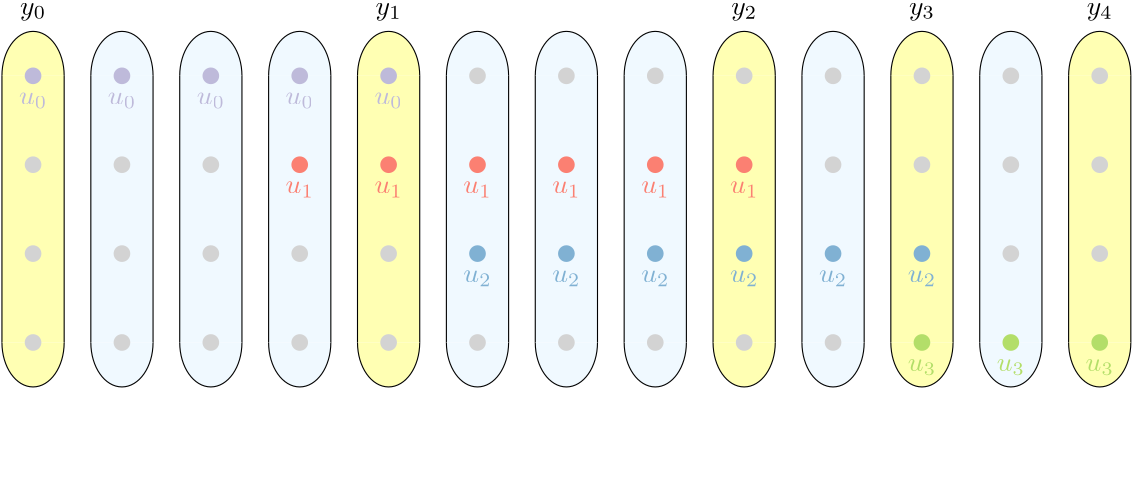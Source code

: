 <?xml version="1.0"?>
<!DOCTYPE ipe SYSTEM "ipe.dtd">
<ipe version="70218" creator="Ipe 7.2.24">
<info created="D:20220808035337" modified="D:20220808042647"/>
<ipestyle name="basic">
<symbol name="arrow/arc(spx)">
<path stroke="sym-stroke" fill="sym-stroke" pen="sym-pen">
0 0 m
-1 0.333 l
-1 -0.333 l
h
</path>
</symbol>
<symbol name="arrow/farc(spx)">
<path stroke="sym-stroke" fill="white" pen="sym-pen">
0 0 m
-1 0.333 l
-1 -0.333 l
h
</path>
</symbol>
<symbol name="arrow/ptarc(spx)">
<path stroke="sym-stroke" fill="sym-stroke" pen="sym-pen">
0 0 m
-1 0.333 l
-0.8 0 l
-1 -0.333 l
h
</path>
</symbol>
<symbol name="arrow/fptarc(spx)">
<path stroke="sym-stroke" fill="white" pen="sym-pen">
0 0 m
-1 0.333 l
-0.8 0 l
-1 -0.333 l
h
</path>
</symbol>
<symbol name="mark/circle(sx)" transformations="translations">
<path fill="sym-stroke">
0.6 0 0 0.6 0 0 e
0.4 0 0 0.4 0 0 e
</path>
</symbol>
<symbol name="mark/disk(sx)" transformations="translations">
<path fill="sym-stroke">
0.6 0 0 0.6 0 0 e
</path>
</symbol>
<symbol name="mark/fdisk(sfx)" transformations="translations">
<group>
<path fill="sym-fill">
0.5 0 0 0.5 0 0 e
</path>
<path fill="sym-stroke" fillrule="eofill">
0.6 0 0 0.6 0 0 e
0.4 0 0 0.4 0 0 e
</path>
</group>
</symbol>
<symbol name="mark/box(sx)" transformations="translations">
<path fill="sym-stroke" fillrule="eofill">
-0.6 -0.6 m
0.6 -0.6 l
0.6 0.6 l
-0.6 0.6 l
h
-0.4 -0.4 m
0.4 -0.4 l
0.4 0.4 l
-0.4 0.4 l
h
</path>
</symbol>
<symbol name="mark/square(sx)" transformations="translations">
<path fill="sym-stroke">
-0.6 -0.6 m
0.6 -0.6 l
0.6 0.6 l
-0.6 0.6 l
h
</path>
</symbol>
<symbol name="mark/fsquare(sfx)" transformations="translations">
<group>
<path fill="sym-fill">
-0.5 -0.5 m
0.5 -0.5 l
0.5 0.5 l
-0.5 0.5 l
h
</path>
<path fill="sym-stroke" fillrule="eofill">
-0.6 -0.6 m
0.6 -0.6 l
0.6 0.6 l
-0.6 0.6 l
h
-0.4 -0.4 m
0.4 -0.4 l
0.4 0.4 l
-0.4 0.4 l
h
</path>
</group>
</symbol>
<symbol name="mark/cross(sx)" transformations="translations">
<group>
<path fill="sym-stroke">
-0.43 -0.57 m
0.57 0.43 l
0.43 0.57 l
-0.57 -0.43 l
h
</path>
<path fill="sym-stroke">
-0.43 0.57 m
0.57 -0.43 l
0.43 -0.57 l
-0.57 0.43 l
h
</path>
</group>
</symbol>
<symbol name="arrow/fnormal(spx)">
<path stroke="sym-stroke" fill="white" pen="sym-pen">
0 0 m
-1 0.333 l
-1 -0.333 l
h
</path>
</symbol>
<symbol name="arrow/pointed(spx)">
<path stroke="sym-stroke" fill="sym-stroke" pen="sym-pen">
0 0 m
-1 0.333 l
-0.8 0 l
-1 -0.333 l
h
</path>
</symbol>
<symbol name="arrow/fpointed(spx)">
<path stroke="sym-stroke" fill="white" pen="sym-pen">
0 0 m
-1 0.333 l
-0.8 0 l
-1 -0.333 l
h
</path>
</symbol>
<symbol name="arrow/linear(spx)">
<path stroke="sym-stroke" pen="sym-pen">
-1 0.333 m
0 0 l
-1 -0.333 l
</path>
</symbol>
<symbol name="arrow/fdouble(spx)">
<path stroke="sym-stroke" fill="white" pen="sym-pen">
0 0 m
-1 0.333 l
-1 -0.333 l
h
-1 0 m
-2 0.333 l
-2 -0.333 l
h
</path>
</symbol>
<symbol name="arrow/double(spx)">
<path stroke="sym-stroke" fill="sym-stroke" pen="sym-pen">
0 0 m
-1 0.333 l
-1 -0.333 l
h
-1 0 m
-2 0.333 l
-2 -0.333 l
h
</path>
</symbol>
<symbol name="arrow/mid-normal(spx)">
<path stroke="sym-stroke" fill="sym-stroke" pen="sym-pen">
0.5 0 m
-0.5 0.333 l
-0.5 -0.333 l
h
</path>
</symbol>
<symbol name="arrow/mid-fnormal(spx)">
<path stroke="sym-stroke" fill="white" pen="sym-pen">
0.5 0 m
-0.5 0.333 l
-0.5 -0.333 l
h
</path>
</symbol>
<symbol name="arrow/mid-pointed(spx)">
<path stroke="sym-stroke" fill="sym-stroke" pen="sym-pen">
0.5 0 m
-0.5 0.333 l
-0.3 0 l
-0.5 -0.333 l
h
</path>
</symbol>
<symbol name="arrow/mid-fpointed(spx)">
<path stroke="sym-stroke" fill="white" pen="sym-pen">
0.5 0 m
-0.5 0.333 l
-0.3 0 l
-0.5 -0.333 l
h
</path>
</symbol>
<symbol name="arrow/mid-double(spx)">
<path stroke="sym-stroke" fill="sym-stroke" pen="sym-pen">
1 0 m
0 0.333 l
0 -0.333 l
h
0 0 m
-1 0.333 l
-1 -0.333 l
h
</path>
</symbol>
<symbol name="arrow/mid-fdouble(spx)">
<path stroke="sym-stroke" fill="white" pen="sym-pen">
1 0 m
0 0.333 l
0 -0.333 l
h
0 0 m
-1 0.333 l
-1 -0.333 l
h
</path>
</symbol>
<anglesize name="22.5 deg" value="22.5"/>
<anglesize name="30 deg" value="30"/>
<anglesize name="45 deg" value="45"/>
<anglesize name="60 deg" value="60"/>
<anglesize name="90 deg" value="90"/>
<arrowsize name="large" value="10"/>
<arrowsize name="small" value="5"/>
<arrowsize name="tiny" value="3"/>
<color name="blue" value="0 0 1"/>
<color name="brown" value="0.647 0.165 0.165"/>
<color name="darkblue" value="0 0 0.545"/>
<color name="darkcyan" value="0 0.545 0.545"/>
<color name="darkgray" value="0.663"/>
<color name="darkgreen" value="0 0.392 0"/>
<color name="darkmagenta" value="0.545 0 0.545"/>
<color name="darkorange" value="1 0.549 0"/>
<color name="darkred" value="0.545 0 0"/>
<color name="gold" value="1 0.843 0"/>
<color name="gray" value="0.745"/>
<color name="green" value="0 1 0"/>
<color name="lightblue" value="0.678 0.847 0.902"/>
<color name="lightcyan" value="0.878 1 1"/>
<color name="lightgray" value="0.827"/>
<color name="lightgreen" value="0.565 0.933 0.565"/>
<color name="lightyellow" value="1 1 0.878"/>
<color name="navy" value="0 0 0.502"/>
<color name="orange" value="1 0.647 0"/>
<color name="pink" value="1 0.753 0.796"/>
<color name="purple" value="0.627 0.125 0.941"/>
<color name="red" value="1 0 0"/>
<color name="seagreen" value="0.18 0.545 0.341"/>
<color name="turquoise" value="0.251 0.878 0.816"/>
<color name="violet" value="0.933 0.51 0.933"/>
<color name="yellow" value="1 1 0"/>
<dashstyle name="dash dot dotted" value="[4 2 1 2 1 2] 0"/>
<dashstyle name="dash dotted" value="[4 2 1 2] 0"/>
<dashstyle name="dashed" value="[4] 0"/>
<dashstyle name="dotted" value="[1 3] 0"/>
<gridsize name="10 pts (~3.5 mm)" value="10"/>
<gridsize name="14 pts (~5 mm)" value="14"/>
<gridsize name="16 pts (~6 mm)" value="16"/>
<gridsize name="20 pts (~7 mm)" value="20"/>
<gridsize name="28 pts (~10 mm)" value="28"/>
<gridsize name="32 pts (~12 mm)" value="32"/>
<gridsize name="4 pts" value="4"/>
<gridsize name="56 pts (~20 mm)" value="56"/>
<gridsize name="8 pts (~3 mm)" value="8"/>
<opacity name="10%" value="0.1"/>
<opacity name="30%" value="0.3"/>
<opacity name="50%" value="0.5"/>
<opacity name="75%" value="0.75"/>
<pen name="fat" value="1.2"/>
<pen name="heavier" value="0.8"/>
<pen name="ultrafat" value="2"/>
<symbolsize name="large" value="5"/>
<symbolsize name="small" value="2"/>
<symbolsize name="tiny" value="1.1"/>
<textsize name="Huge" value="\Huge"/>
<textsize name="LARGE" value="\LARGE"/>
<textsize name="Large" value="\Large"/>
<textsize name="footnote" value="\footnotesize"/>
<textsize name="huge" value="\huge"/>
<textsize name="large" value="\large"/>
<textsize name="small" value="\small"/>
<textsize name="tiny" value="\tiny"/>
<textstyle name="center" begin="\begin{center}" end="\end{center}"/>
<textstyle name="item" begin="\begin{itemize}\item{}" end="\end{itemize}"/>
<textstyle name="itemize" begin="\begin{itemize}" end="\end{itemize}"/>
<tiling name="falling" angle="-60" step="4" width="1"/>
<tiling name="rising" angle="30" step="4" width="1"/>
</ipestyle>
<ipestyle name="brew">
<color name="aliceblue" value="0.941 0.973 1"/>
<color name="brew1" value="0.552 0.827 0.78"/>
<color name="brew2" value="1 1 0.701"/>
<color name="brew3" value="0.745 0.729 0.854"/>
<color name="brew4" value="0.984 0.501 0.447"/>
<color name="brew5" value="0.501 0.694 0.827"/>
<color name="brew6" value="0.992 0.705 0.384"/>
<color name="brew7" value="0.701 0.87 0.411"/>
<color name="brew8" value="0.988 0.803 0.898"/>
</ipestyle>
<page>
<layer name="u_0...u_p"/>
<layer name="P"/>
<layer name="gamma"/>
<layer name="disappearing"/>
<layer name="alpha"/>
<view layers="u_0...u_p P gamma disappearing" active="gamma"/>
<view layers="u_0...u_p P gamma alpha" active="disappearing"/>
<group layer="P" matrix="1 0 0 1 384 0">
<path matrix="0.7 0 0 1 28.8 0" stroke="black" fill="brew2">
80 640 m
16 0 0 16 96 640 112 640 a
</path>
<path matrix="0.7 0 0 1 28.8 0" stroke="black" fill="brew2">
112 736 m
16 0 0 16 96 736 80 736 a
</path>
<path matrix="0.7 0 0 1 28.8 0" fill="brew2">
80 736 m
80 640 l
112 640 l
112 736 l
h
</path>
<path stroke="black" fill="brew2">
84.8 640 m
84.8 736 l
</path>
<path stroke="black" fill="brew2">
107.2 736 m
107.2 640 l
</path>
</group>
<group matrix="1 0 0 1 352 0">
<path matrix="0.7 0 0 1 28.8 0" stroke="black" fill="aliceblue">
80 640 m
16 0 0 16 96 640 112 640 a
</path>
<path matrix="0.7 0 0 1 28.8 0" stroke="black" fill="aliceblue">
112 736 m
16 0 0 16 96 736 80 736 a
</path>
<path matrix="0.7 0 0 1 28.8 0" fill="aliceblue">
80 736 m
80 640 l
112 640 l
112 736 l
h
</path>
<path stroke="black" fill="aliceblue">
84.8 640 m
84.8 736 l
</path>
<path stroke="black" fill="aliceblue">
107.2 736 m
107.2 640 l
</path>
</group>
<group matrix="1 0 0 1 320 0">
<path matrix="0.7 0 0 1 28.8 0" stroke="black" fill="brew2">
80 640 m
16 0 0 16 96 640 112 640 a
</path>
<path matrix="0.7 0 0 1 28.8 0" stroke="black" fill="brew2">
112 736 m
16 0 0 16 96 736 80 736 a
</path>
<path matrix="0.7 0 0 1 28.8 0" fill="brew2">
80 736 m
80 640 l
112 640 l
112 736 l
h
</path>
<path stroke="black" fill="brew2">
84.8 640 m
84.8 736 l
</path>
<path stroke="black" fill="brew2">
107.2 736 m
107.2 640 l
</path>
</group>
<group matrix="1 0 0 1 288 0">
<path matrix="0.7 0 0 1 28.8 0" stroke="black" fill="aliceblue">
80 640 m
16 0 0 16 96 640 112 640 a
</path>
<path matrix="0.7 0 0 1 28.8 0" stroke="black" fill="aliceblue">
112 736 m
16 0 0 16 96 736 80 736 a
</path>
<path matrix="0.7 0 0 1 28.8 0" fill="aliceblue">
80 736 m
80 640 l
112 640 l
112 736 l
h
</path>
<path stroke="black" fill="aliceblue">
84.8 640 m
84.8 736 l
</path>
<path stroke="black" fill="aliceblue">
107.2 736 m
107.2 640 l
</path>
</group>
<group matrix="1 0 0 1 256 0">
<path matrix="0.7 0 0 1 28.8 0" stroke="black" fill="brew2">
80 640 m
16 0 0 16 96 640 112 640 a
</path>
<path matrix="0.7 0 0 1 28.8 0" stroke="black" fill="brew2">
112 736 m
16 0 0 16 96 736 80 736 a
</path>
<path matrix="0.7 0 0 1 28.8 0" fill="brew2">
80 736 m
80 640 l
112 640 l
112 736 l
h
</path>
<path stroke="black" fill="brew2">
84.8 640 m
84.8 736 l
</path>
<path stroke="black" fill="brew2">
107.2 736 m
107.2 640 l
</path>
</group>
<group matrix="1 0 0 1 224 0">
<path matrix="0.7 0 0 1 28.8 0" stroke="black" fill="aliceblue">
80 640 m
16 0 0 16 96 640 112 640 a
</path>
<path matrix="0.7 0 0 1 28.8 0" stroke="black" fill="aliceblue">
112 736 m
16 0 0 16 96 736 80 736 a
</path>
<path matrix="0.7 0 0 1 28.8 0" fill="aliceblue">
80 736 m
80 640 l
112 640 l
112 736 l
h
</path>
<path stroke="black" fill="aliceblue">
84.8 640 m
84.8 736 l
</path>
<path stroke="black" fill="aliceblue">
107.2 736 m
107.2 640 l
</path>
</group>
<group matrix="1 0 0 1 192 0">
<path matrix="0.7 0 0 1 28.8 0" stroke="black" fill="aliceblue">
80 640 m
16 0 0 16 96 640 112 640 a
</path>
<path matrix="0.7 0 0 1 28.8 0" stroke="black" fill="aliceblue">
112 736 m
16 0 0 16 96 736 80 736 a
</path>
<path matrix="0.7 0 0 1 28.8 0" fill="aliceblue">
80 736 m
80 640 l
112 640 l
112 736 l
h
</path>
<path stroke="black" fill="aliceblue">
84.8 640 m
84.8 736 l
</path>
<path stroke="black" fill="aliceblue">
107.2 736 m
107.2 640 l
</path>
</group>
<group matrix="1 0 0 1 160 0">
<path matrix="0.7 0 0 1 28.8 0" stroke="black" fill="aliceblue">
80 640 m
16 0 0 16 96 640 112 640 a
</path>
<path matrix="0.7 0 0 1 28.8 0" stroke="black" fill="aliceblue">
112 736 m
16 0 0 16 96 736 80 736 a
</path>
<path matrix="0.7 0 0 1 28.8 0" fill="aliceblue">
80 736 m
80 640 l
112 640 l
112 736 l
h
</path>
<path stroke="black" fill="aliceblue">
84.8 640 m
84.8 736 l
</path>
<path stroke="black" fill="aliceblue">
107.2 736 m
107.2 640 l
</path>
</group>
<group matrix="1 0 0 1 128 0">
<path matrix="0.7 0 0 1 28.8 0" stroke="black" fill="brew2">
80 640 m
16 0 0 16 96 640 112 640 a
</path>
<path matrix="0.7 0 0 1 28.8 0" stroke="black" fill="brew2">
112 736 m
16 0 0 16 96 736 80 736 a
</path>
<path matrix="0.7 0 0 1 28.8 0" fill="brew2">
80 736 m
80 640 l
112 640 l
112 736 l
h
</path>
<path stroke="black" fill="brew2">
84.8 640 m
84.8 736 l
</path>
<path stroke="black" fill="brew2">
107.2 736 m
107.2 640 l
</path>
</group>
<group matrix="1 0 0 1 96 0">
<path matrix="0.7 0 0 1 28.8 0" stroke="black" fill="aliceblue">
80 640 m
16 0 0 16 96 640 112 640 a
</path>
<path matrix="0.7 0 0 1 28.8 0" stroke="black" fill="aliceblue">
112 736 m
16 0 0 16 96 736 80 736 a
</path>
<path matrix="0.7 0 0 1 28.8 0" fill="aliceblue">
80 736 m
80 640 l
112 640 l
112 736 l
h
</path>
<path stroke="black" fill="aliceblue">
84.8 640 m
84.8 736 l
</path>
<path stroke="black" fill="aliceblue">
107.2 736 m
107.2 640 l
</path>
</group>
<group matrix="1 0 0 1 64 0">
<path matrix="0.7 0 0 1 28.8 0" stroke="black" fill="aliceblue">
80 640 m
16 0 0 16 96 640 112 640 a
</path>
<path matrix="0.7 0 0 1 28.8 0" stroke="black" fill="aliceblue">
112 736 m
16 0 0 16 96 736 80 736 a
</path>
<path matrix="0.7 0 0 1 28.8 0" fill="aliceblue">
80 736 m
80 640 l
112 640 l
112 736 l
h
</path>
<path stroke="black" fill="aliceblue">
84.8 640 m
84.8 736 l
</path>
<path stroke="black" fill="aliceblue">
107.2 736 m
107.2 640 l
</path>
</group>
<group matrix="1 0 0 1 32 0">
<path matrix="0.7 0 0 1 28.8 0" stroke="black" fill="aliceblue">
80 640 m
16 0 0 16 96 640 112 640 a
</path>
<path matrix="0.7 0 0 1 28.8 0" stroke="black" fill="aliceblue">
112 736 m
16 0 0 16 96 736 80 736 a
</path>
<path matrix="0.7 0 0 1 28.8 0" fill="aliceblue">
80 736 m
80 640 l
112 640 l
112 736 l
h
</path>
<path stroke="black" fill="aliceblue">
84.8 640 m
84.8 736 l
</path>
<path stroke="black" fill="aliceblue">
107.2 736 m
107.2 640 l
</path>
</group>
<group>
<path matrix="0.7 0 0 1 28.8 0" stroke="black" fill="brew2">
80 640 m
16 0 0 16 96 640 112 640 a
</path>
<path matrix="0.7 0 0 1 28.8 0" stroke="black" fill="brew2">
112 736 m
16 0 0 16 96 736 80 736 a
</path>
<path matrix="0.7 0 0 1 28.8 0" fill="brew2">
80 736 m
80 640 l
112 640 l
112 736 l
h
</path>
<path stroke="black" fill="brew2">
84.8 640 m
84.8 736 l
</path>
<path stroke="black" fill="brew2">
107.2 736 m
107.2 640 l
</path>
</group>
<use layer="disappearing" name="mark/disk(sx)" pos="128 736" size="large" stroke="brew3"/>
<use name="mark/disk(sx)" pos="160 736" size="large" stroke="brew3"/>
<use name="mark/disk(sx)" pos="192 736" size="large" stroke="brew3"/>
<use name="mark/disk(sx)" pos="224 736" size="large" stroke="brew3"/>
<use layer="u_0...u_p" name="mark/disk(sx)" pos="192 704" size="large" stroke="brew4"/>
<use layer="disappearing" name="mark/disk(sx)" pos="224 704" size="large" stroke="brew4"/>
<use name="mark/disk(sx)" pos="256 704" size="large" stroke="brew4"/>
<use name="mark/disk(sx)" pos="288 704" size="large" stroke="brew4"/>
<use name="mark/disk(sx)" pos="320 704" size="large" stroke="brew4"/>
<use name="mark/disk(sx)" pos="352 704" size="large" stroke="brew4"/>
<use layer="u_0...u_p" name="mark/disk(sx)" pos="256 672" size="large" stroke="brew5"/>
<use name="mark/disk(sx)" pos="288 672" size="large" stroke="brew5"/>
<use name="mark/disk(sx)" pos="320 672" size="large" stroke="brew5"/>
<use layer="disappearing" name="mark/disk(sx)" pos="352 672" size="large" stroke="brew5"/>
<use name="mark/disk(sx)" pos="384 672" size="large" stroke="brew5"/>
<use name="mark/disk(sx)" pos="416 672" size="large" stroke="brew5"/>
<use name="mark/disk(sx)" pos="416 640" size="large" stroke="brew7"/>
<use name="mark/disk(sx)" pos="448 640" size="large" stroke="brew7"/>
<use name="mark/disk(sx)" pos="480 640" size="large" stroke="brew7"/>
<use name="mark/disk(sx)" pos="96 736" size="large" stroke="brew3"/>
<text layer="P" matrix="1 0 0 1 0 -10" transformations="translations" pos="96 768" stroke="black" type="label" width="9.354" height="4.297" depth="1.93" halign="center" valign="baseline" style="math">y_0</text>
<text matrix="1 0 0 1 128 -10" transformations="translations" pos="96 768" stroke="black" type="label" width="9.354" height="4.297" depth="1.93" halign="center" valign="baseline" style="math">y_1</text>
<text matrix="1 0 0 1 256 -10" transformations="translations" pos="96 768" stroke="black" type="label" width="9.354" height="4.297" depth="1.93" halign="center" valign="baseline" style="math">y_2</text>
<text matrix="1 0 0 1 384 -10" transformations="translations" pos="96 768" stroke="black" type="label" width="9.354" height="4.297" depth="1.93" halign="center" valign="baseline" style="math">y_4</text>
<text layer="disappearing" matrix="1 0 0 1 0 10" transformations="translations" pos="96 720" stroke="brew3" type="label" width="10.173" height="4.294" depth="1.49" halign="center" valign="top" style="math">u_0</text>
<text matrix="1 0 0 1 32 10" transformations="translations" pos="96 720" stroke="brew3" type="label" width="10.173" height="4.294" depth="1.49" halign="center" valign="top" style="math">u_0</text>
<text matrix="1 0 0 1 64 10" transformations="translations" pos="96 720" stroke="brew3" type="label" width="10.173" height="4.294" depth="1.49" halign="center" valign="top" style="math">u_0</text>
<text matrix="1 0 0 1 96 10" transformations="translations" pos="96 720" stroke="brew3" type="label" width="10.173" height="4.294" depth="1.49" halign="center" valign="top" style="math">u_0</text>
<text matrix="1 0 0 1 128 10" transformations="translations" pos="96 720" stroke="brew3" type="label" width="10.173" height="4.294" depth="1.49" halign="center" valign="top" style="math">u_0</text>
<text layer="u_0...u_p" matrix="1 0 0 1 96 -22" transformations="translations" pos="96 720" stroke="brew4" type="label" width="10.173" height="4.294" depth="1.49" halign="center" valign="top" style="math">u_1</text>
<text layer="disappearing" matrix="1 0 0 1 128 -22" transformations="translations" pos="96 720" stroke="brew4" type="label" width="10.173" height="4.294" depth="1.49" halign="center" valign="top" style="math">u_1</text>
<text matrix="1 0 0 1 160 -22" transformations="translations" pos="96 720" stroke="brew4" type="label" width="10.173" height="4.294" depth="1.49" halign="center" valign="top" style="math">u_1</text>
<text matrix="1 0 0 1 192 -22" transformations="translations" pos="96 720" stroke="brew4" type="label" width="10.173" height="4.294" depth="1.49" halign="center" valign="top" style="math">u_1</text>
<text matrix="1 0 0 1 224 -22" transformations="translations" pos="96 720" stroke="brew4" type="label" width="10.173" height="4.294" depth="1.49" halign="center" valign="top" style="math">u_1</text>
<text matrix="1 0 0 1 256 -22" transformations="translations" pos="96 720" stroke="brew4" type="label" width="10.173" height="4.294" depth="1.49" halign="center" valign="top" style="math">u_1</text>
<text layer="u_0...u_p" matrix="1 0 0 1 160 -54" transformations="translations" pos="96 720" stroke="brew5" type="label" width="10.173" height="4.294" depth="1.49" halign="center" valign="top" style="math">u_2</text>
<text matrix="1 0 0 1 192 -54" transformations="translations" pos="96 720" stroke="brew5" type="label" width="10.173" height="4.294" depth="1.49" halign="center" valign="top" style="math">u_2</text>
<text matrix="1 0 0 1 224 -54" transformations="translations" pos="96 720" stroke="brew5" type="label" width="10.173" height="4.294" depth="1.49" halign="center" valign="top" style="math">u_2</text>
<text layer="disappearing" matrix="1 0 0 1 256 -54" transformations="translations" pos="96 720" stroke="brew5" type="label" width="10.173" height="4.294" depth="1.49" halign="center" valign="top" style="math">u_2</text>
<text matrix="1 0 0 1 288 -54" transformations="translations" pos="96 720" stroke="brew5" type="label" width="10.173" height="4.294" depth="1.49" halign="center" valign="top" style="math">u_2</text>
<text matrix="1 0 0 1 320 -54" transformations="translations" pos="96 720" stroke="brew5" type="label" width="10.173" height="4.294" depth="1.49" halign="center" valign="top" style="math">u_2</text>
<text matrix="1 0 0 1 320 -86" transformations="translations" pos="96 720" stroke="brew7" type="label" width="10.173" height="4.294" depth="1.49" halign="center" valign="top" style="math">u_3</text>
<text matrix="1 0 0 1 352 -86" transformations="translations" pos="96 720" stroke="brew7" type="label" width="10.173" height="4.294" depth="1.49" halign="center" valign="top" style="math">u_3</text>
<text matrix="1 0 0 1 384 -86" transformations="translations" pos="96 720" stroke="brew7" type="label" width="10.173" height="4.294" depth="1.49" halign="center" valign="top" style="math">u_3</text>
<text layer="P" matrix="1 0 0 1 320 -10" transformations="translations" pos="96 768" stroke="black" type="label" width="9.354" height="4.297" depth="1.93" halign="center" valign="baseline" style="math">y_3</text>
<use layer="gamma" name="mark/disk(sx)" pos="96 704" size="large" stroke="lightgray"/>
<use name="mark/disk(sx)" pos="128 704" size="large" stroke="lightgray"/>
<use name="mark/disk(sx)" pos="256 736" size="large" stroke="lightgray"/>
<use name="mark/disk(sx)" pos="288 736" size="large" stroke="lightgray"/>
<use name="mark/disk(sx)" pos="320 736" size="large" stroke="lightgray"/>
<use name="mark/disk(sx)" pos="96 672" size="large" stroke="lightgray"/>
<use name="mark/disk(sx)" pos="128 672" size="large" stroke="lightgray"/>
<use name="mark/disk(sx)" pos="160 672" size="large" stroke="lightgray"/>
<use name="mark/disk(sx)" pos="192 672" size="large" stroke="lightgray"/>
<use name="mark/disk(sx)" pos="224 672" size="large" stroke="lightgray"/>
<use name="mark/disk(sx)" pos="384 640" size="large" stroke="lightgray"/>
<use name="mark/disk(sx)" pos="352 640" size="large" stroke="lightgray"/>
<use name="mark/disk(sx)" pos="320 640" size="large" stroke="lightgray"/>
<use name="mark/disk(sx)" pos="288 640" size="large" stroke="lightgray"/>
<use name="mark/disk(sx)" pos="256 640" size="large" stroke="lightgray"/>
<use name="mark/disk(sx)" pos="224 640" size="large" stroke="lightgray"/>
<use name="mark/disk(sx)" pos="192 640" size="large" stroke="lightgray"/>
<use name="mark/disk(sx)" pos="160 640" size="large" stroke="lightgray"/>
<use name="mark/disk(sx)" pos="128 640" size="large" stroke="lightgray"/>
<use name="mark/disk(sx)" pos="96 640" size="large" stroke="lightgray"/>
<use name="mark/disk(sx)" pos="352 736" size="large" stroke="lightgray"/>
<use name="mark/disk(sx)" pos="384 736" size="large" stroke="lightgray"/>
<use name="mark/disk(sx)" pos="416 736" size="large" stroke="lightgray"/>
<use name="mark/disk(sx)" pos="448 736" size="large" stroke="lightgray"/>
<use name="mark/disk(sx)" pos="480 736" size="large" stroke="lightgray"/>
<use name="mark/disk(sx)" pos="480 704" size="large" stroke="lightgray"/>
<use name="mark/disk(sx)" pos="448 704" size="large" stroke="lightgray"/>
<use name="mark/disk(sx)" pos="416 704" size="large" stroke="lightgray"/>
<use name="mark/disk(sx)" pos="384 704" size="large" stroke="lightgray"/>
<use name="mark/disk(sx)" pos="448 672" size="large" stroke="lightgray"/>
<use name="mark/disk(sx)" pos="480 672" size="large" stroke="lightgray"/>
<use name="mark/disk(sx)" pos="160 704" size="large" stroke="lightgray"/>
<path layer="alpha" stroke="black">
88 616 m
88 608 l
232 608 l
232 616 l
</path>
<text matrix="1 0 0 1 64 -163" transformations="translations" pos="96 768" stroke="black" type="label" width="12.302" height="7.493" depth="2.47" halign="center" valign="top" style="math">G&apos;_1</text>
<path stroke="black">
216 616 m
216 600 l
360 600 l
360 616 l
</path>
<text matrix="1 0 0 1 200 -171" transformations="translations" pos="96 768" stroke="black" type="label" width="12.302" height="7.493" depth="2.47" halign="center" valign="top" style="math">G&apos;_2</text>
<path stroke="black">
344 616 m
344 608 l
424 608 l
424 616 l
</path>
<text matrix="1 0 0 1 288 -163" transformations="translations" pos="96 768" stroke="black" type="label" width="12.302" height="7.493" depth="2.47" halign="center" valign="top" style="math">G&apos;_3</text>
<path stroke="black">
408 616 m
408 600 l
488 600 l
488 616 l
</path>
<text matrix="1 0 0 1 352 -171" transformations="translations" pos="96 768" stroke="black" type="label" width="12.302" height="7.493" depth="2.47" halign="center" valign="top" style="math">G&apos;_4</text>
</page>
</ipe>

